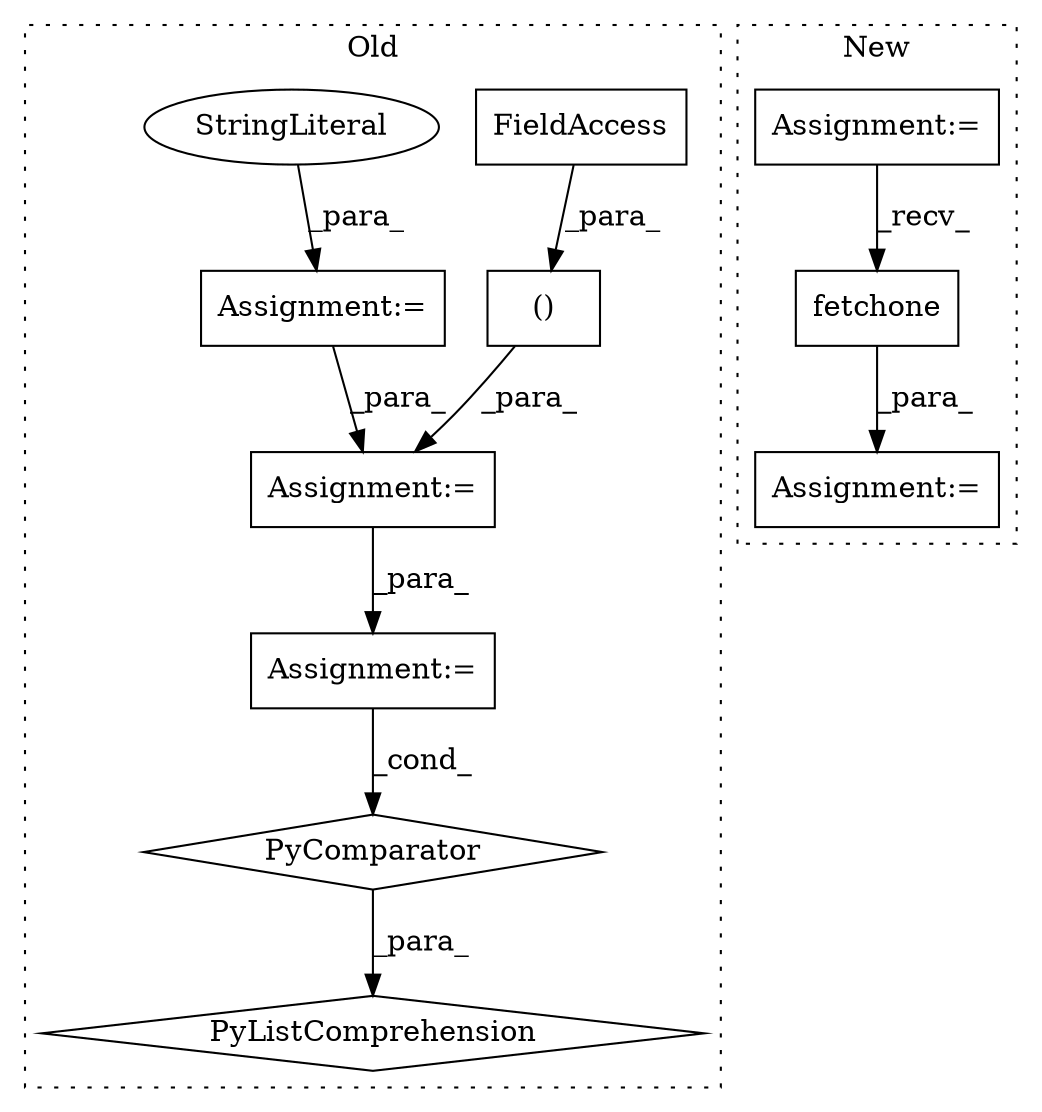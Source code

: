 digraph G {
subgraph cluster0 {
1 [label="()" a="106" s="3811" l="100" shape="box"];
5 [label="FieldAccess" a="22" s="3811" l="15" shape="box"];
6 [label="PyListComprehension" a="109" s="3986" l="103" shape="diamond"];
7 [label="PyComparator" a="113" s="4051" l="30" shape="diamond"];
8 [label="Assignment:=" a="7" s="3746" l="1" shape="box"];
9 [label="StringLiteral" a="45" s="3747" l="43" shape="ellipse"];
10 [label="Assignment:=" a="7" s="3923" l="1" shape="box"];
11 [label="Assignment:=" a="7" s="4051" l="30" shape="box"];
label = "Old";
style="dotted";
}
subgraph cluster1 {
2 [label="fetchone" a="32" s="3272" l="10" shape="box"];
3 [label="Assignment:=" a="7" s="3101" l="33" shape="box"];
4 [label="Assignment:=" a="7" s="3267" l="1" shape="box"];
label = "New";
style="dotted";
}
1 -> 10 [label="_para_"];
2 -> 4 [label="_para_"];
3 -> 2 [label="_recv_"];
5 -> 1 [label="_para_"];
7 -> 6 [label="_para_"];
8 -> 10 [label="_para_"];
9 -> 8 [label="_para_"];
10 -> 11 [label="_para_"];
11 -> 7 [label="_cond_"];
}